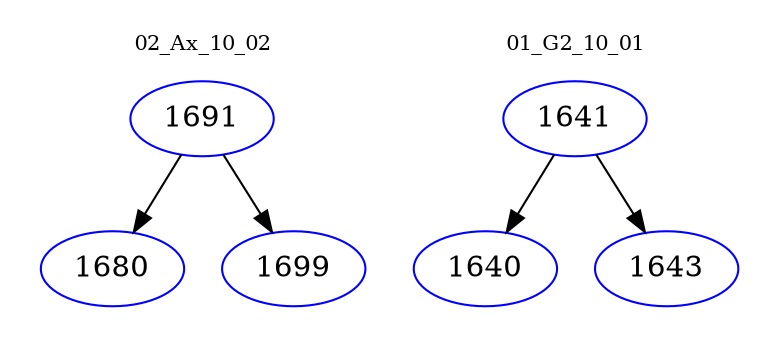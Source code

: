 digraph{
subgraph cluster_0 {
color = white
label = "02_Ax_10_02";
fontsize=10;
T0_1691 [label="1691", color="blue"]
T0_1691 -> T0_1680 [color="black"]
T0_1680 [label="1680", color="blue"]
T0_1691 -> T0_1699 [color="black"]
T0_1699 [label="1699", color="blue"]
}
subgraph cluster_1 {
color = white
label = "01_G2_10_01";
fontsize=10;
T1_1641 [label="1641", color="blue"]
T1_1641 -> T1_1640 [color="black"]
T1_1640 [label="1640", color="blue"]
T1_1641 -> T1_1643 [color="black"]
T1_1643 [label="1643", color="blue"]
}
}
